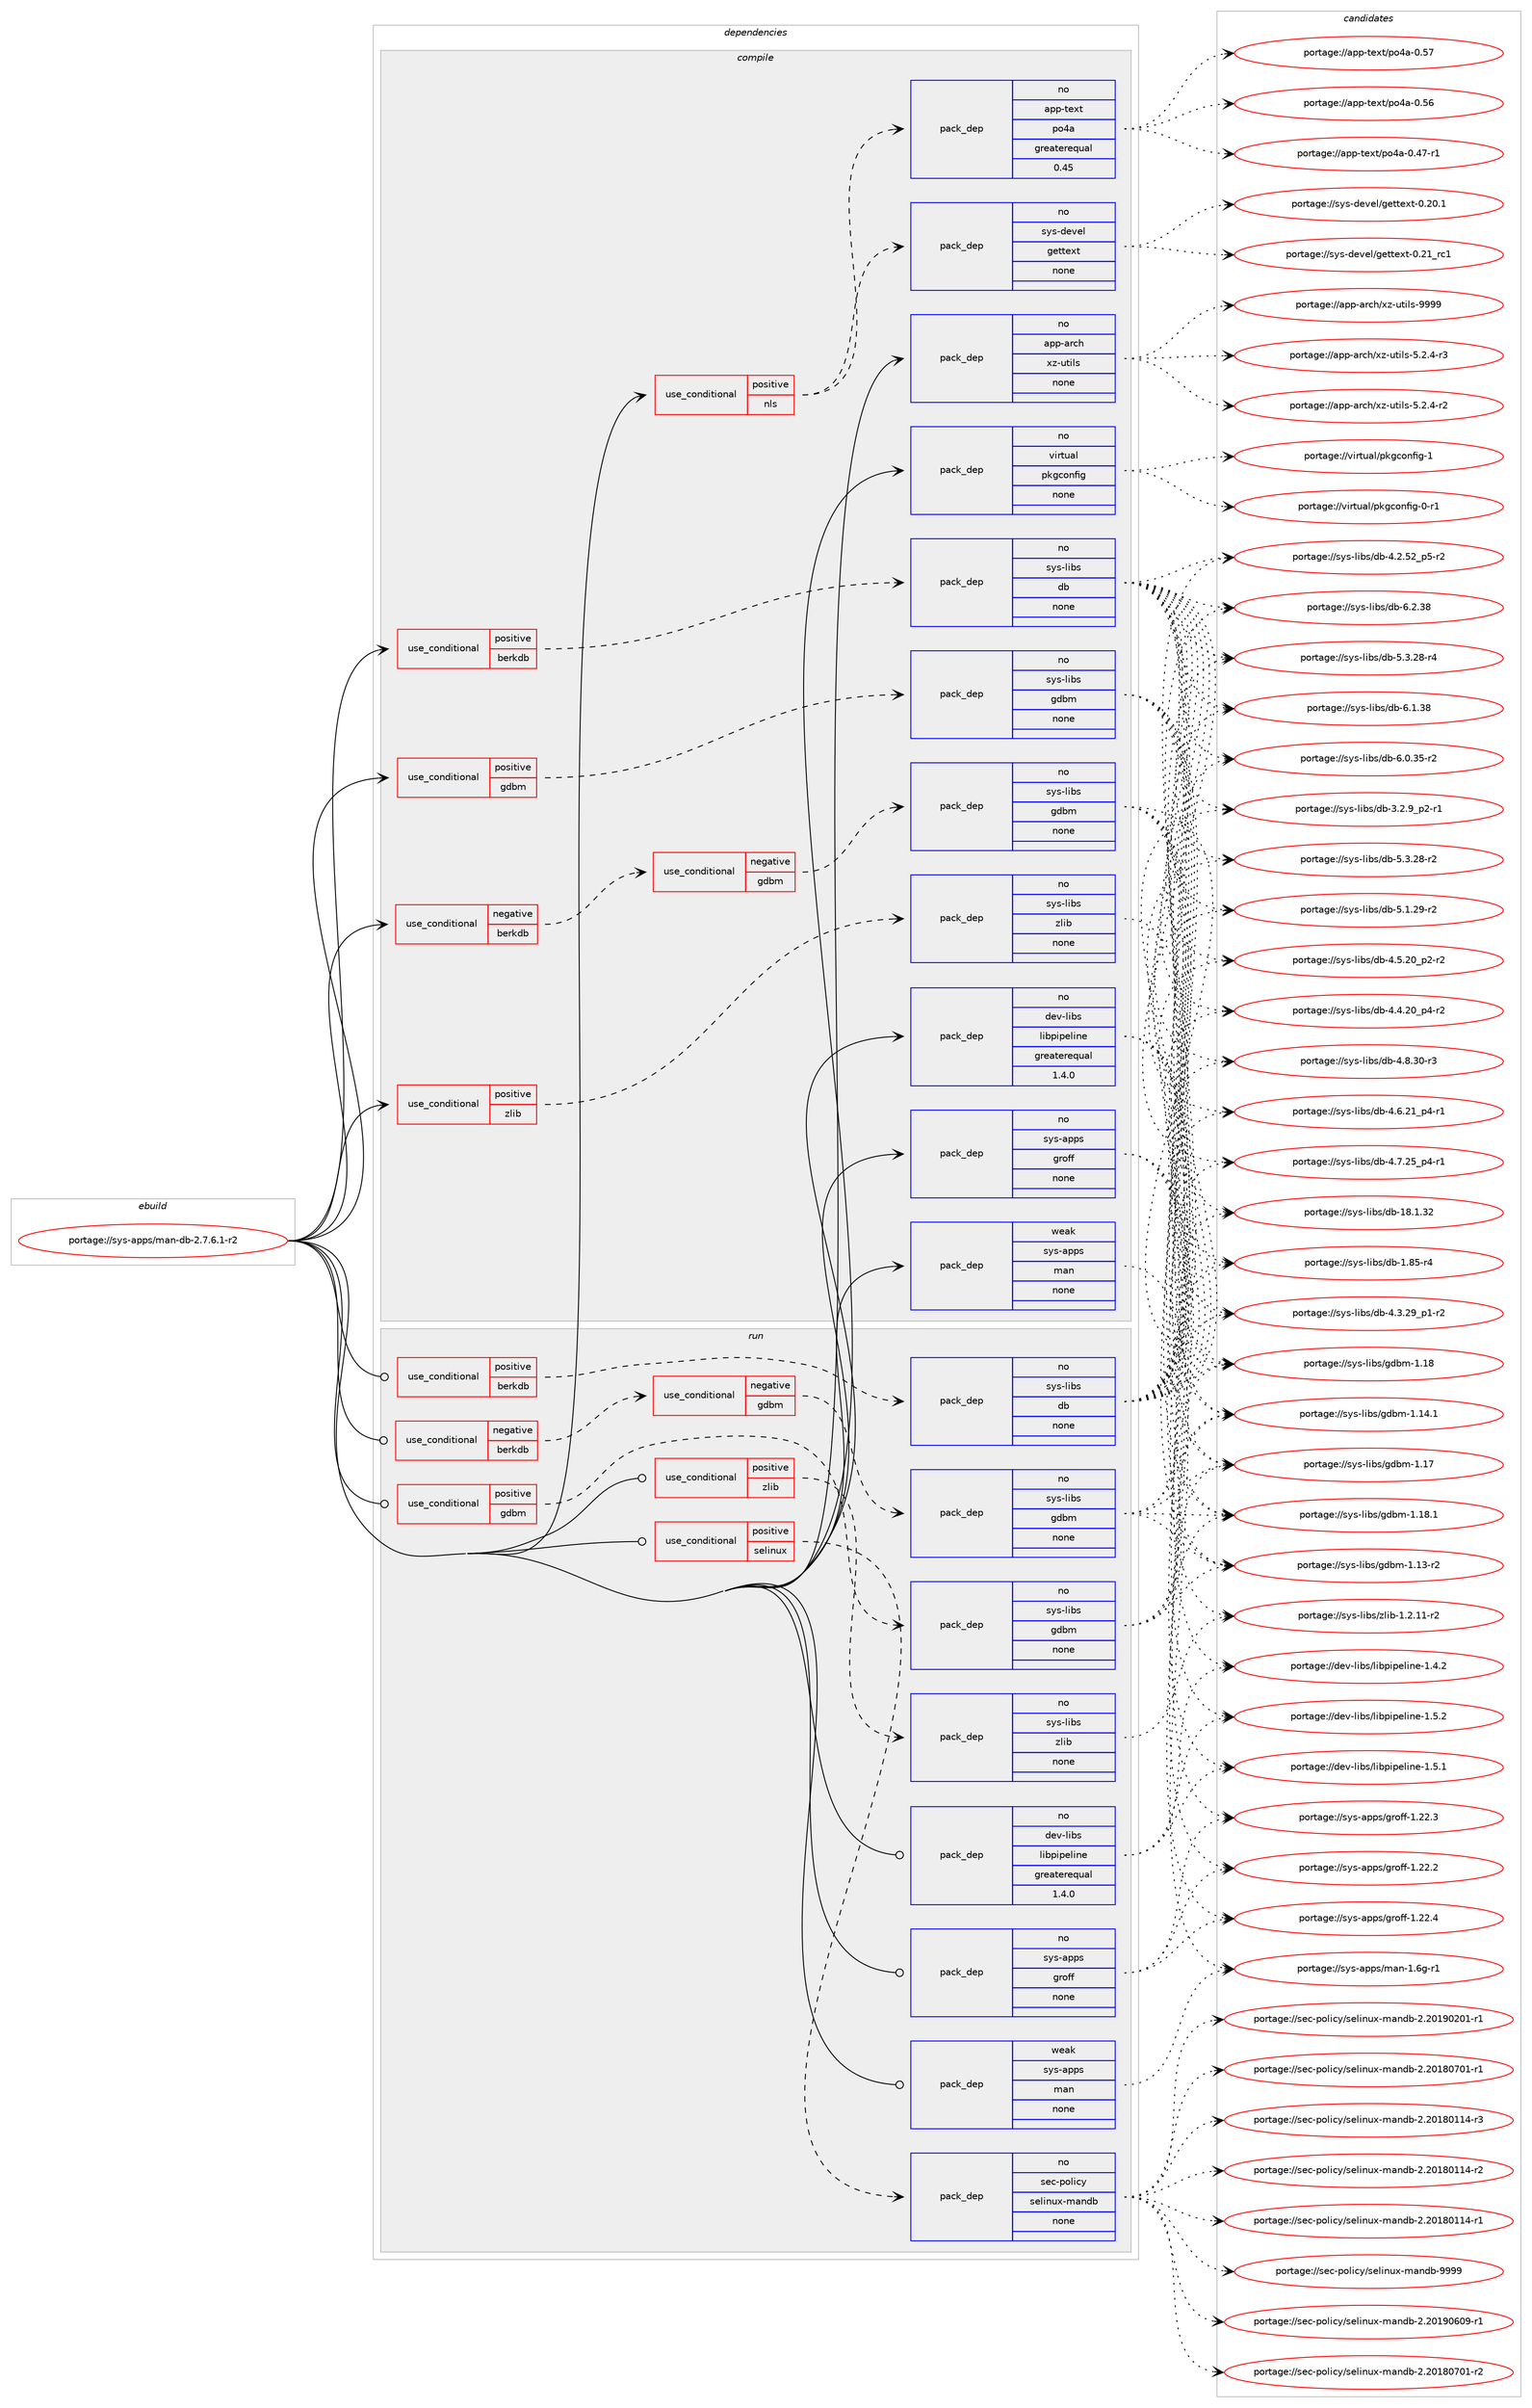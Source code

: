 digraph prolog {

# *************
# Graph options
# *************

newrank=true;
concentrate=true;
compound=true;
graph [rankdir=LR,fontname=Helvetica,fontsize=10,ranksep=1.5];#, ranksep=2.5, nodesep=0.2];
edge  [arrowhead=vee];
node  [fontname=Helvetica,fontsize=10];

# **********
# The ebuild
# **********

subgraph cluster_leftcol {
color=gray;
rank=same;
label=<<i>ebuild</i>>;
id [label="portage://sys-apps/man-db-2.7.6.1-r2", color=red, width=4, href="../sys-apps/man-db-2.7.6.1-r2.svg"];
}

# ****************
# The dependencies
# ****************

subgraph cluster_midcol {
color=gray;
label=<<i>dependencies</i>>;
subgraph cluster_compile {
fillcolor="#eeeeee";
style=filled;
label=<<i>compile</i>>;
subgraph cond13925 {
dependency64994 [label=<<TABLE BORDER="0" CELLBORDER="1" CELLSPACING="0" CELLPADDING="4"><TR><TD ROWSPAN="3" CELLPADDING="10">use_conditional</TD></TR><TR><TD>negative</TD></TR><TR><TD>berkdb</TD></TR></TABLE>>, shape=none, color=red];
subgraph cond13926 {
dependency64995 [label=<<TABLE BORDER="0" CELLBORDER="1" CELLSPACING="0" CELLPADDING="4"><TR><TD ROWSPAN="3" CELLPADDING="10">use_conditional</TD></TR><TR><TD>negative</TD></TR><TR><TD>gdbm</TD></TR></TABLE>>, shape=none, color=red];
subgraph pack49752 {
dependency64996 [label=<<TABLE BORDER="0" CELLBORDER="1" CELLSPACING="0" CELLPADDING="4" WIDTH="220"><TR><TD ROWSPAN="6" CELLPADDING="30">pack_dep</TD></TR><TR><TD WIDTH="110">no</TD></TR><TR><TD>sys-libs</TD></TR><TR><TD>gdbm</TD></TR><TR><TD>none</TD></TR><TR><TD></TD></TR></TABLE>>, shape=none, color=blue];
}
dependency64995:e -> dependency64996:w [weight=20,style="dashed",arrowhead="vee"];
}
dependency64994:e -> dependency64995:w [weight=20,style="dashed",arrowhead="vee"];
}
id:e -> dependency64994:w [weight=20,style="solid",arrowhead="vee"];
subgraph cond13927 {
dependency64997 [label=<<TABLE BORDER="0" CELLBORDER="1" CELLSPACING="0" CELLPADDING="4"><TR><TD ROWSPAN="3" CELLPADDING="10">use_conditional</TD></TR><TR><TD>positive</TD></TR><TR><TD>berkdb</TD></TR></TABLE>>, shape=none, color=red];
subgraph pack49753 {
dependency64998 [label=<<TABLE BORDER="0" CELLBORDER="1" CELLSPACING="0" CELLPADDING="4" WIDTH="220"><TR><TD ROWSPAN="6" CELLPADDING="30">pack_dep</TD></TR><TR><TD WIDTH="110">no</TD></TR><TR><TD>sys-libs</TD></TR><TR><TD>db</TD></TR><TR><TD>none</TD></TR><TR><TD></TD></TR></TABLE>>, shape=none, color=blue];
}
dependency64997:e -> dependency64998:w [weight=20,style="dashed",arrowhead="vee"];
}
id:e -> dependency64997:w [weight=20,style="solid",arrowhead="vee"];
subgraph cond13928 {
dependency64999 [label=<<TABLE BORDER="0" CELLBORDER="1" CELLSPACING="0" CELLPADDING="4"><TR><TD ROWSPAN="3" CELLPADDING="10">use_conditional</TD></TR><TR><TD>positive</TD></TR><TR><TD>gdbm</TD></TR></TABLE>>, shape=none, color=red];
subgraph pack49754 {
dependency65000 [label=<<TABLE BORDER="0" CELLBORDER="1" CELLSPACING="0" CELLPADDING="4" WIDTH="220"><TR><TD ROWSPAN="6" CELLPADDING="30">pack_dep</TD></TR><TR><TD WIDTH="110">no</TD></TR><TR><TD>sys-libs</TD></TR><TR><TD>gdbm</TD></TR><TR><TD>none</TD></TR><TR><TD></TD></TR></TABLE>>, shape=none, color=blue];
}
dependency64999:e -> dependency65000:w [weight=20,style="dashed",arrowhead="vee"];
}
id:e -> dependency64999:w [weight=20,style="solid",arrowhead="vee"];
subgraph cond13929 {
dependency65001 [label=<<TABLE BORDER="0" CELLBORDER="1" CELLSPACING="0" CELLPADDING="4"><TR><TD ROWSPAN="3" CELLPADDING="10">use_conditional</TD></TR><TR><TD>positive</TD></TR><TR><TD>nls</TD></TR></TABLE>>, shape=none, color=red];
subgraph pack49755 {
dependency65002 [label=<<TABLE BORDER="0" CELLBORDER="1" CELLSPACING="0" CELLPADDING="4" WIDTH="220"><TR><TD ROWSPAN="6" CELLPADDING="30">pack_dep</TD></TR><TR><TD WIDTH="110">no</TD></TR><TR><TD>app-text</TD></TR><TR><TD>po4a</TD></TR><TR><TD>greaterequal</TD></TR><TR><TD>0.45</TD></TR></TABLE>>, shape=none, color=blue];
}
dependency65001:e -> dependency65002:w [weight=20,style="dashed",arrowhead="vee"];
subgraph pack49756 {
dependency65003 [label=<<TABLE BORDER="0" CELLBORDER="1" CELLSPACING="0" CELLPADDING="4" WIDTH="220"><TR><TD ROWSPAN="6" CELLPADDING="30">pack_dep</TD></TR><TR><TD WIDTH="110">no</TD></TR><TR><TD>sys-devel</TD></TR><TR><TD>gettext</TD></TR><TR><TD>none</TD></TR><TR><TD></TD></TR></TABLE>>, shape=none, color=blue];
}
dependency65001:e -> dependency65003:w [weight=20,style="dashed",arrowhead="vee"];
}
id:e -> dependency65001:w [weight=20,style="solid",arrowhead="vee"];
subgraph cond13930 {
dependency65004 [label=<<TABLE BORDER="0" CELLBORDER="1" CELLSPACING="0" CELLPADDING="4"><TR><TD ROWSPAN="3" CELLPADDING="10">use_conditional</TD></TR><TR><TD>positive</TD></TR><TR><TD>zlib</TD></TR></TABLE>>, shape=none, color=red];
subgraph pack49757 {
dependency65005 [label=<<TABLE BORDER="0" CELLBORDER="1" CELLSPACING="0" CELLPADDING="4" WIDTH="220"><TR><TD ROWSPAN="6" CELLPADDING="30">pack_dep</TD></TR><TR><TD WIDTH="110">no</TD></TR><TR><TD>sys-libs</TD></TR><TR><TD>zlib</TD></TR><TR><TD>none</TD></TR><TR><TD></TD></TR></TABLE>>, shape=none, color=blue];
}
dependency65004:e -> dependency65005:w [weight=20,style="dashed",arrowhead="vee"];
}
id:e -> dependency65004:w [weight=20,style="solid",arrowhead="vee"];
subgraph pack49758 {
dependency65006 [label=<<TABLE BORDER="0" CELLBORDER="1" CELLSPACING="0" CELLPADDING="4" WIDTH="220"><TR><TD ROWSPAN="6" CELLPADDING="30">pack_dep</TD></TR><TR><TD WIDTH="110">no</TD></TR><TR><TD>app-arch</TD></TR><TR><TD>xz-utils</TD></TR><TR><TD>none</TD></TR><TR><TD></TD></TR></TABLE>>, shape=none, color=blue];
}
id:e -> dependency65006:w [weight=20,style="solid",arrowhead="vee"];
subgraph pack49759 {
dependency65007 [label=<<TABLE BORDER="0" CELLBORDER="1" CELLSPACING="0" CELLPADDING="4" WIDTH="220"><TR><TD ROWSPAN="6" CELLPADDING="30">pack_dep</TD></TR><TR><TD WIDTH="110">no</TD></TR><TR><TD>dev-libs</TD></TR><TR><TD>libpipeline</TD></TR><TR><TD>greaterequal</TD></TR><TR><TD>1.4.0</TD></TR></TABLE>>, shape=none, color=blue];
}
id:e -> dependency65007:w [weight=20,style="solid",arrowhead="vee"];
subgraph pack49760 {
dependency65008 [label=<<TABLE BORDER="0" CELLBORDER="1" CELLSPACING="0" CELLPADDING="4" WIDTH="220"><TR><TD ROWSPAN="6" CELLPADDING="30">pack_dep</TD></TR><TR><TD WIDTH="110">no</TD></TR><TR><TD>sys-apps</TD></TR><TR><TD>groff</TD></TR><TR><TD>none</TD></TR><TR><TD></TD></TR></TABLE>>, shape=none, color=blue];
}
id:e -> dependency65008:w [weight=20,style="solid",arrowhead="vee"];
subgraph pack49761 {
dependency65009 [label=<<TABLE BORDER="0" CELLBORDER="1" CELLSPACING="0" CELLPADDING="4" WIDTH="220"><TR><TD ROWSPAN="6" CELLPADDING="30">pack_dep</TD></TR><TR><TD WIDTH="110">no</TD></TR><TR><TD>virtual</TD></TR><TR><TD>pkgconfig</TD></TR><TR><TD>none</TD></TR><TR><TD></TD></TR></TABLE>>, shape=none, color=blue];
}
id:e -> dependency65009:w [weight=20,style="solid",arrowhead="vee"];
subgraph pack49762 {
dependency65010 [label=<<TABLE BORDER="0" CELLBORDER="1" CELLSPACING="0" CELLPADDING="4" WIDTH="220"><TR><TD ROWSPAN="6" CELLPADDING="30">pack_dep</TD></TR><TR><TD WIDTH="110">weak</TD></TR><TR><TD>sys-apps</TD></TR><TR><TD>man</TD></TR><TR><TD>none</TD></TR><TR><TD></TD></TR></TABLE>>, shape=none, color=blue];
}
id:e -> dependency65010:w [weight=20,style="solid",arrowhead="vee"];
}
subgraph cluster_compileandrun {
fillcolor="#eeeeee";
style=filled;
label=<<i>compile and run</i>>;
}
subgraph cluster_run {
fillcolor="#eeeeee";
style=filled;
label=<<i>run</i>>;
subgraph cond13931 {
dependency65011 [label=<<TABLE BORDER="0" CELLBORDER="1" CELLSPACING="0" CELLPADDING="4"><TR><TD ROWSPAN="3" CELLPADDING="10">use_conditional</TD></TR><TR><TD>negative</TD></TR><TR><TD>berkdb</TD></TR></TABLE>>, shape=none, color=red];
subgraph cond13932 {
dependency65012 [label=<<TABLE BORDER="0" CELLBORDER="1" CELLSPACING="0" CELLPADDING="4"><TR><TD ROWSPAN="3" CELLPADDING="10">use_conditional</TD></TR><TR><TD>negative</TD></TR><TR><TD>gdbm</TD></TR></TABLE>>, shape=none, color=red];
subgraph pack49763 {
dependency65013 [label=<<TABLE BORDER="0" CELLBORDER="1" CELLSPACING="0" CELLPADDING="4" WIDTH="220"><TR><TD ROWSPAN="6" CELLPADDING="30">pack_dep</TD></TR><TR><TD WIDTH="110">no</TD></TR><TR><TD>sys-libs</TD></TR><TR><TD>gdbm</TD></TR><TR><TD>none</TD></TR><TR><TD></TD></TR></TABLE>>, shape=none, color=blue];
}
dependency65012:e -> dependency65013:w [weight=20,style="dashed",arrowhead="vee"];
}
dependency65011:e -> dependency65012:w [weight=20,style="dashed",arrowhead="vee"];
}
id:e -> dependency65011:w [weight=20,style="solid",arrowhead="odot"];
subgraph cond13933 {
dependency65014 [label=<<TABLE BORDER="0" CELLBORDER="1" CELLSPACING="0" CELLPADDING="4"><TR><TD ROWSPAN="3" CELLPADDING="10">use_conditional</TD></TR><TR><TD>positive</TD></TR><TR><TD>berkdb</TD></TR></TABLE>>, shape=none, color=red];
subgraph pack49764 {
dependency65015 [label=<<TABLE BORDER="0" CELLBORDER="1" CELLSPACING="0" CELLPADDING="4" WIDTH="220"><TR><TD ROWSPAN="6" CELLPADDING="30">pack_dep</TD></TR><TR><TD WIDTH="110">no</TD></TR><TR><TD>sys-libs</TD></TR><TR><TD>db</TD></TR><TR><TD>none</TD></TR><TR><TD></TD></TR></TABLE>>, shape=none, color=blue];
}
dependency65014:e -> dependency65015:w [weight=20,style="dashed",arrowhead="vee"];
}
id:e -> dependency65014:w [weight=20,style="solid",arrowhead="odot"];
subgraph cond13934 {
dependency65016 [label=<<TABLE BORDER="0" CELLBORDER="1" CELLSPACING="0" CELLPADDING="4"><TR><TD ROWSPAN="3" CELLPADDING="10">use_conditional</TD></TR><TR><TD>positive</TD></TR><TR><TD>gdbm</TD></TR></TABLE>>, shape=none, color=red];
subgraph pack49765 {
dependency65017 [label=<<TABLE BORDER="0" CELLBORDER="1" CELLSPACING="0" CELLPADDING="4" WIDTH="220"><TR><TD ROWSPAN="6" CELLPADDING="30">pack_dep</TD></TR><TR><TD WIDTH="110">no</TD></TR><TR><TD>sys-libs</TD></TR><TR><TD>gdbm</TD></TR><TR><TD>none</TD></TR><TR><TD></TD></TR></TABLE>>, shape=none, color=blue];
}
dependency65016:e -> dependency65017:w [weight=20,style="dashed",arrowhead="vee"];
}
id:e -> dependency65016:w [weight=20,style="solid",arrowhead="odot"];
subgraph cond13935 {
dependency65018 [label=<<TABLE BORDER="0" CELLBORDER="1" CELLSPACING="0" CELLPADDING="4"><TR><TD ROWSPAN="3" CELLPADDING="10">use_conditional</TD></TR><TR><TD>positive</TD></TR><TR><TD>selinux</TD></TR></TABLE>>, shape=none, color=red];
subgraph pack49766 {
dependency65019 [label=<<TABLE BORDER="0" CELLBORDER="1" CELLSPACING="0" CELLPADDING="4" WIDTH="220"><TR><TD ROWSPAN="6" CELLPADDING="30">pack_dep</TD></TR><TR><TD WIDTH="110">no</TD></TR><TR><TD>sec-policy</TD></TR><TR><TD>selinux-mandb</TD></TR><TR><TD>none</TD></TR><TR><TD></TD></TR></TABLE>>, shape=none, color=blue];
}
dependency65018:e -> dependency65019:w [weight=20,style="dashed",arrowhead="vee"];
}
id:e -> dependency65018:w [weight=20,style="solid",arrowhead="odot"];
subgraph cond13936 {
dependency65020 [label=<<TABLE BORDER="0" CELLBORDER="1" CELLSPACING="0" CELLPADDING="4"><TR><TD ROWSPAN="3" CELLPADDING="10">use_conditional</TD></TR><TR><TD>positive</TD></TR><TR><TD>zlib</TD></TR></TABLE>>, shape=none, color=red];
subgraph pack49767 {
dependency65021 [label=<<TABLE BORDER="0" CELLBORDER="1" CELLSPACING="0" CELLPADDING="4" WIDTH="220"><TR><TD ROWSPAN="6" CELLPADDING="30">pack_dep</TD></TR><TR><TD WIDTH="110">no</TD></TR><TR><TD>sys-libs</TD></TR><TR><TD>zlib</TD></TR><TR><TD>none</TD></TR><TR><TD></TD></TR></TABLE>>, shape=none, color=blue];
}
dependency65020:e -> dependency65021:w [weight=20,style="dashed",arrowhead="vee"];
}
id:e -> dependency65020:w [weight=20,style="solid",arrowhead="odot"];
subgraph pack49768 {
dependency65022 [label=<<TABLE BORDER="0" CELLBORDER="1" CELLSPACING="0" CELLPADDING="4" WIDTH="220"><TR><TD ROWSPAN="6" CELLPADDING="30">pack_dep</TD></TR><TR><TD WIDTH="110">no</TD></TR><TR><TD>dev-libs</TD></TR><TR><TD>libpipeline</TD></TR><TR><TD>greaterequal</TD></TR><TR><TD>1.4.0</TD></TR></TABLE>>, shape=none, color=blue];
}
id:e -> dependency65022:w [weight=20,style="solid",arrowhead="odot"];
subgraph pack49769 {
dependency65023 [label=<<TABLE BORDER="0" CELLBORDER="1" CELLSPACING="0" CELLPADDING="4" WIDTH="220"><TR><TD ROWSPAN="6" CELLPADDING="30">pack_dep</TD></TR><TR><TD WIDTH="110">no</TD></TR><TR><TD>sys-apps</TD></TR><TR><TD>groff</TD></TR><TR><TD>none</TD></TR><TR><TD></TD></TR></TABLE>>, shape=none, color=blue];
}
id:e -> dependency65023:w [weight=20,style="solid",arrowhead="odot"];
subgraph pack49770 {
dependency65024 [label=<<TABLE BORDER="0" CELLBORDER="1" CELLSPACING="0" CELLPADDING="4" WIDTH="220"><TR><TD ROWSPAN="6" CELLPADDING="30">pack_dep</TD></TR><TR><TD WIDTH="110">weak</TD></TR><TR><TD>sys-apps</TD></TR><TR><TD>man</TD></TR><TR><TD>none</TD></TR><TR><TD></TD></TR></TABLE>>, shape=none, color=blue];
}
id:e -> dependency65024:w [weight=20,style="solid",arrowhead="odot"];
}
}

# **************
# The candidates
# **************

subgraph cluster_choices {
rank=same;
color=gray;
label=<<i>candidates</i>>;

subgraph choice49752 {
color=black;
nodesep=1;
choice1151211154510810598115471031009810945494649564649 [label="portage://sys-libs/gdbm-1.18.1", color=red, width=4,href="../sys-libs/gdbm-1.18.1.svg"];
choice115121115451081059811547103100981094549464956 [label="portage://sys-libs/gdbm-1.18", color=red, width=4,href="../sys-libs/gdbm-1.18.svg"];
choice115121115451081059811547103100981094549464955 [label="portage://sys-libs/gdbm-1.17", color=red, width=4,href="../sys-libs/gdbm-1.17.svg"];
choice1151211154510810598115471031009810945494649524649 [label="portage://sys-libs/gdbm-1.14.1", color=red, width=4,href="../sys-libs/gdbm-1.14.1.svg"];
choice1151211154510810598115471031009810945494649514511450 [label="portage://sys-libs/gdbm-1.13-r2", color=red, width=4,href="../sys-libs/gdbm-1.13-r2.svg"];
dependency64996:e -> choice1151211154510810598115471031009810945494649564649:w [style=dotted,weight="100"];
dependency64996:e -> choice115121115451081059811547103100981094549464956:w [style=dotted,weight="100"];
dependency64996:e -> choice115121115451081059811547103100981094549464955:w [style=dotted,weight="100"];
dependency64996:e -> choice1151211154510810598115471031009810945494649524649:w [style=dotted,weight="100"];
dependency64996:e -> choice1151211154510810598115471031009810945494649514511450:w [style=dotted,weight="100"];
}
subgraph choice49753 {
color=black;
nodesep=1;
choice1151211154510810598115471009845544650465156 [label="portage://sys-libs/db-6.2.38", color=red, width=4,href="../sys-libs/db-6.2.38.svg"];
choice1151211154510810598115471009845544649465156 [label="portage://sys-libs/db-6.1.38", color=red, width=4,href="../sys-libs/db-6.1.38.svg"];
choice11512111545108105981154710098455446484651534511450 [label="portage://sys-libs/db-6.0.35-r2", color=red, width=4,href="../sys-libs/db-6.0.35-r2.svg"];
choice11512111545108105981154710098455346514650564511452 [label="portage://sys-libs/db-5.3.28-r4", color=red, width=4,href="../sys-libs/db-5.3.28-r4.svg"];
choice11512111545108105981154710098455346514650564511450 [label="portage://sys-libs/db-5.3.28-r2", color=red, width=4,href="../sys-libs/db-5.3.28-r2.svg"];
choice11512111545108105981154710098455346494650574511450 [label="portage://sys-libs/db-5.1.29-r2", color=red, width=4,href="../sys-libs/db-5.1.29-r2.svg"];
choice11512111545108105981154710098455246564651484511451 [label="portage://sys-libs/db-4.8.30-r3", color=red, width=4,href="../sys-libs/db-4.8.30-r3.svg"];
choice115121115451081059811547100984552465546505395112524511449 [label="portage://sys-libs/db-4.7.25_p4-r1", color=red, width=4,href="../sys-libs/db-4.7.25_p4-r1.svg"];
choice115121115451081059811547100984552465446504995112524511449 [label="portage://sys-libs/db-4.6.21_p4-r1", color=red, width=4,href="../sys-libs/db-4.6.21_p4-r1.svg"];
choice115121115451081059811547100984552465346504895112504511450 [label="portage://sys-libs/db-4.5.20_p2-r2", color=red, width=4,href="../sys-libs/db-4.5.20_p2-r2.svg"];
choice115121115451081059811547100984552465246504895112524511450 [label="portage://sys-libs/db-4.4.20_p4-r2", color=red, width=4,href="../sys-libs/db-4.4.20_p4-r2.svg"];
choice115121115451081059811547100984552465146505795112494511450 [label="portage://sys-libs/db-4.3.29_p1-r2", color=red, width=4,href="../sys-libs/db-4.3.29_p1-r2.svg"];
choice115121115451081059811547100984552465046535095112534511450 [label="portage://sys-libs/db-4.2.52_p5-r2", color=red, width=4,href="../sys-libs/db-4.2.52_p5-r2.svg"];
choice1151211154510810598115471009845514650465795112504511449 [label="portage://sys-libs/db-3.2.9_p2-r1", color=red, width=4,href="../sys-libs/db-3.2.9_p2-r1.svg"];
choice115121115451081059811547100984549564649465150 [label="portage://sys-libs/db-18.1.32", color=red, width=4,href="../sys-libs/db-18.1.32.svg"];
choice1151211154510810598115471009845494656534511452 [label="portage://sys-libs/db-1.85-r4", color=red, width=4,href="../sys-libs/db-1.85-r4.svg"];
dependency64998:e -> choice1151211154510810598115471009845544650465156:w [style=dotted,weight="100"];
dependency64998:e -> choice1151211154510810598115471009845544649465156:w [style=dotted,weight="100"];
dependency64998:e -> choice11512111545108105981154710098455446484651534511450:w [style=dotted,weight="100"];
dependency64998:e -> choice11512111545108105981154710098455346514650564511452:w [style=dotted,weight="100"];
dependency64998:e -> choice11512111545108105981154710098455346514650564511450:w [style=dotted,weight="100"];
dependency64998:e -> choice11512111545108105981154710098455346494650574511450:w [style=dotted,weight="100"];
dependency64998:e -> choice11512111545108105981154710098455246564651484511451:w [style=dotted,weight="100"];
dependency64998:e -> choice115121115451081059811547100984552465546505395112524511449:w [style=dotted,weight="100"];
dependency64998:e -> choice115121115451081059811547100984552465446504995112524511449:w [style=dotted,weight="100"];
dependency64998:e -> choice115121115451081059811547100984552465346504895112504511450:w [style=dotted,weight="100"];
dependency64998:e -> choice115121115451081059811547100984552465246504895112524511450:w [style=dotted,weight="100"];
dependency64998:e -> choice115121115451081059811547100984552465146505795112494511450:w [style=dotted,weight="100"];
dependency64998:e -> choice115121115451081059811547100984552465046535095112534511450:w [style=dotted,weight="100"];
dependency64998:e -> choice1151211154510810598115471009845514650465795112504511449:w [style=dotted,weight="100"];
dependency64998:e -> choice115121115451081059811547100984549564649465150:w [style=dotted,weight="100"];
dependency64998:e -> choice1151211154510810598115471009845494656534511452:w [style=dotted,weight="100"];
}
subgraph choice49754 {
color=black;
nodesep=1;
choice1151211154510810598115471031009810945494649564649 [label="portage://sys-libs/gdbm-1.18.1", color=red, width=4,href="../sys-libs/gdbm-1.18.1.svg"];
choice115121115451081059811547103100981094549464956 [label="portage://sys-libs/gdbm-1.18", color=red, width=4,href="../sys-libs/gdbm-1.18.svg"];
choice115121115451081059811547103100981094549464955 [label="portage://sys-libs/gdbm-1.17", color=red, width=4,href="../sys-libs/gdbm-1.17.svg"];
choice1151211154510810598115471031009810945494649524649 [label="portage://sys-libs/gdbm-1.14.1", color=red, width=4,href="../sys-libs/gdbm-1.14.1.svg"];
choice1151211154510810598115471031009810945494649514511450 [label="portage://sys-libs/gdbm-1.13-r2", color=red, width=4,href="../sys-libs/gdbm-1.13-r2.svg"];
dependency65000:e -> choice1151211154510810598115471031009810945494649564649:w [style=dotted,weight="100"];
dependency65000:e -> choice115121115451081059811547103100981094549464956:w [style=dotted,weight="100"];
dependency65000:e -> choice115121115451081059811547103100981094549464955:w [style=dotted,weight="100"];
dependency65000:e -> choice1151211154510810598115471031009810945494649524649:w [style=dotted,weight="100"];
dependency65000:e -> choice1151211154510810598115471031009810945494649514511450:w [style=dotted,weight="100"];
}
subgraph choice49755 {
color=black;
nodesep=1;
choice97112112451161011201164711211152974548465355 [label="portage://app-text/po4a-0.57", color=red, width=4,href="../app-text/po4a-0.57.svg"];
choice97112112451161011201164711211152974548465354 [label="portage://app-text/po4a-0.56", color=red, width=4,href="../app-text/po4a-0.56.svg"];
choice971121124511610112011647112111529745484652554511449 [label="portage://app-text/po4a-0.47-r1", color=red, width=4,href="../app-text/po4a-0.47-r1.svg"];
dependency65002:e -> choice97112112451161011201164711211152974548465355:w [style=dotted,weight="100"];
dependency65002:e -> choice97112112451161011201164711211152974548465354:w [style=dotted,weight="100"];
dependency65002:e -> choice971121124511610112011647112111529745484652554511449:w [style=dotted,weight="100"];
}
subgraph choice49756 {
color=black;
nodesep=1;
choice11512111545100101118101108471031011161161011201164548465049951149949 [label="portage://sys-devel/gettext-0.21_rc1", color=red, width=4,href="../sys-devel/gettext-0.21_rc1.svg"];
choice115121115451001011181011084710310111611610112011645484650484649 [label="portage://sys-devel/gettext-0.20.1", color=red, width=4,href="../sys-devel/gettext-0.20.1.svg"];
dependency65003:e -> choice11512111545100101118101108471031011161161011201164548465049951149949:w [style=dotted,weight="100"];
dependency65003:e -> choice115121115451001011181011084710310111611610112011645484650484649:w [style=dotted,weight="100"];
}
subgraph choice49757 {
color=black;
nodesep=1;
choice11512111545108105981154712210810598454946504649494511450 [label="portage://sys-libs/zlib-1.2.11-r2", color=red, width=4,href="../sys-libs/zlib-1.2.11-r2.svg"];
dependency65005:e -> choice11512111545108105981154712210810598454946504649494511450:w [style=dotted,weight="100"];
}
subgraph choice49758 {
color=black;
nodesep=1;
choice9711211245971149910447120122451171161051081154557575757 [label="portage://app-arch/xz-utils-9999", color=red, width=4,href="../app-arch/xz-utils-9999.svg"];
choice9711211245971149910447120122451171161051081154553465046524511451 [label="portage://app-arch/xz-utils-5.2.4-r3", color=red, width=4,href="../app-arch/xz-utils-5.2.4-r3.svg"];
choice9711211245971149910447120122451171161051081154553465046524511450 [label="portage://app-arch/xz-utils-5.2.4-r2", color=red, width=4,href="../app-arch/xz-utils-5.2.4-r2.svg"];
dependency65006:e -> choice9711211245971149910447120122451171161051081154557575757:w [style=dotted,weight="100"];
dependency65006:e -> choice9711211245971149910447120122451171161051081154553465046524511451:w [style=dotted,weight="100"];
dependency65006:e -> choice9711211245971149910447120122451171161051081154553465046524511450:w [style=dotted,weight="100"];
}
subgraph choice49759 {
color=black;
nodesep=1;
choice10010111845108105981154710810598112105112101108105110101454946534650 [label="portage://dev-libs/libpipeline-1.5.2", color=red, width=4,href="../dev-libs/libpipeline-1.5.2.svg"];
choice10010111845108105981154710810598112105112101108105110101454946534649 [label="portage://dev-libs/libpipeline-1.5.1", color=red, width=4,href="../dev-libs/libpipeline-1.5.1.svg"];
choice10010111845108105981154710810598112105112101108105110101454946524650 [label="portage://dev-libs/libpipeline-1.4.2", color=red, width=4,href="../dev-libs/libpipeline-1.4.2.svg"];
dependency65007:e -> choice10010111845108105981154710810598112105112101108105110101454946534650:w [style=dotted,weight="100"];
dependency65007:e -> choice10010111845108105981154710810598112105112101108105110101454946534649:w [style=dotted,weight="100"];
dependency65007:e -> choice10010111845108105981154710810598112105112101108105110101454946524650:w [style=dotted,weight="100"];
}
subgraph choice49760 {
color=black;
nodesep=1;
choice11512111545971121121154710311411110210245494650504652 [label="portage://sys-apps/groff-1.22.4", color=red, width=4,href="../sys-apps/groff-1.22.4.svg"];
choice11512111545971121121154710311411110210245494650504651 [label="portage://sys-apps/groff-1.22.3", color=red, width=4,href="../sys-apps/groff-1.22.3.svg"];
choice11512111545971121121154710311411110210245494650504650 [label="portage://sys-apps/groff-1.22.2", color=red, width=4,href="../sys-apps/groff-1.22.2.svg"];
dependency65008:e -> choice11512111545971121121154710311411110210245494650504652:w [style=dotted,weight="100"];
dependency65008:e -> choice11512111545971121121154710311411110210245494650504651:w [style=dotted,weight="100"];
dependency65008:e -> choice11512111545971121121154710311411110210245494650504650:w [style=dotted,weight="100"];
}
subgraph choice49761 {
color=black;
nodesep=1;
choice1181051141161179710847112107103991111101021051034549 [label="portage://virtual/pkgconfig-1", color=red, width=4,href="../virtual/pkgconfig-1.svg"];
choice11810511411611797108471121071039911111010210510345484511449 [label="portage://virtual/pkgconfig-0-r1", color=red, width=4,href="../virtual/pkgconfig-0-r1.svg"];
dependency65009:e -> choice1181051141161179710847112107103991111101021051034549:w [style=dotted,weight="100"];
dependency65009:e -> choice11810511411611797108471121071039911111010210510345484511449:w [style=dotted,weight="100"];
}
subgraph choice49762 {
color=black;
nodesep=1;
choice11512111545971121121154710997110454946541034511449 [label="portage://sys-apps/man-1.6g-r1", color=red, width=4,href="../sys-apps/man-1.6g-r1.svg"];
dependency65010:e -> choice11512111545971121121154710997110454946541034511449:w [style=dotted,weight="100"];
}
subgraph choice49763 {
color=black;
nodesep=1;
choice1151211154510810598115471031009810945494649564649 [label="portage://sys-libs/gdbm-1.18.1", color=red, width=4,href="../sys-libs/gdbm-1.18.1.svg"];
choice115121115451081059811547103100981094549464956 [label="portage://sys-libs/gdbm-1.18", color=red, width=4,href="../sys-libs/gdbm-1.18.svg"];
choice115121115451081059811547103100981094549464955 [label="portage://sys-libs/gdbm-1.17", color=red, width=4,href="../sys-libs/gdbm-1.17.svg"];
choice1151211154510810598115471031009810945494649524649 [label="portage://sys-libs/gdbm-1.14.1", color=red, width=4,href="../sys-libs/gdbm-1.14.1.svg"];
choice1151211154510810598115471031009810945494649514511450 [label="portage://sys-libs/gdbm-1.13-r2", color=red, width=4,href="../sys-libs/gdbm-1.13-r2.svg"];
dependency65013:e -> choice1151211154510810598115471031009810945494649564649:w [style=dotted,weight="100"];
dependency65013:e -> choice115121115451081059811547103100981094549464956:w [style=dotted,weight="100"];
dependency65013:e -> choice115121115451081059811547103100981094549464955:w [style=dotted,weight="100"];
dependency65013:e -> choice1151211154510810598115471031009810945494649524649:w [style=dotted,weight="100"];
dependency65013:e -> choice1151211154510810598115471031009810945494649514511450:w [style=dotted,weight="100"];
}
subgraph choice49764 {
color=black;
nodesep=1;
choice1151211154510810598115471009845544650465156 [label="portage://sys-libs/db-6.2.38", color=red, width=4,href="../sys-libs/db-6.2.38.svg"];
choice1151211154510810598115471009845544649465156 [label="portage://sys-libs/db-6.1.38", color=red, width=4,href="../sys-libs/db-6.1.38.svg"];
choice11512111545108105981154710098455446484651534511450 [label="portage://sys-libs/db-6.0.35-r2", color=red, width=4,href="../sys-libs/db-6.0.35-r2.svg"];
choice11512111545108105981154710098455346514650564511452 [label="portage://sys-libs/db-5.3.28-r4", color=red, width=4,href="../sys-libs/db-5.3.28-r4.svg"];
choice11512111545108105981154710098455346514650564511450 [label="portage://sys-libs/db-5.3.28-r2", color=red, width=4,href="../sys-libs/db-5.3.28-r2.svg"];
choice11512111545108105981154710098455346494650574511450 [label="portage://sys-libs/db-5.1.29-r2", color=red, width=4,href="../sys-libs/db-5.1.29-r2.svg"];
choice11512111545108105981154710098455246564651484511451 [label="portage://sys-libs/db-4.8.30-r3", color=red, width=4,href="../sys-libs/db-4.8.30-r3.svg"];
choice115121115451081059811547100984552465546505395112524511449 [label="portage://sys-libs/db-4.7.25_p4-r1", color=red, width=4,href="../sys-libs/db-4.7.25_p4-r1.svg"];
choice115121115451081059811547100984552465446504995112524511449 [label="portage://sys-libs/db-4.6.21_p4-r1", color=red, width=4,href="../sys-libs/db-4.6.21_p4-r1.svg"];
choice115121115451081059811547100984552465346504895112504511450 [label="portage://sys-libs/db-4.5.20_p2-r2", color=red, width=4,href="../sys-libs/db-4.5.20_p2-r2.svg"];
choice115121115451081059811547100984552465246504895112524511450 [label="portage://sys-libs/db-4.4.20_p4-r2", color=red, width=4,href="../sys-libs/db-4.4.20_p4-r2.svg"];
choice115121115451081059811547100984552465146505795112494511450 [label="portage://sys-libs/db-4.3.29_p1-r2", color=red, width=4,href="../sys-libs/db-4.3.29_p1-r2.svg"];
choice115121115451081059811547100984552465046535095112534511450 [label="portage://sys-libs/db-4.2.52_p5-r2", color=red, width=4,href="../sys-libs/db-4.2.52_p5-r2.svg"];
choice1151211154510810598115471009845514650465795112504511449 [label="portage://sys-libs/db-3.2.9_p2-r1", color=red, width=4,href="../sys-libs/db-3.2.9_p2-r1.svg"];
choice115121115451081059811547100984549564649465150 [label="portage://sys-libs/db-18.1.32", color=red, width=4,href="../sys-libs/db-18.1.32.svg"];
choice1151211154510810598115471009845494656534511452 [label="portage://sys-libs/db-1.85-r4", color=red, width=4,href="../sys-libs/db-1.85-r4.svg"];
dependency65015:e -> choice1151211154510810598115471009845544650465156:w [style=dotted,weight="100"];
dependency65015:e -> choice1151211154510810598115471009845544649465156:w [style=dotted,weight="100"];
dependency65015:e -> choice11512111545108105981154710098455446484651534511450:w [style=dotted,weight="100"];
dependency65015:e -> choice11512111545108105981154710098455346514650564511452:w [style=dotted,weight="100"];
dependency65015:e -> choice11512111545108105981154710098455346514650564511450:w [style=dotted,weight="100"];
dependency65015:e -> choice11512111545108105981154710098455346494650574511450:w [style=dotted,weight="100"];
dependency65015:e -> choice11512111545108105981154710098455246564651484511451:w [style=dotted,weight="100"];
dependency65015:e -> choice115121115451081059811547100984552465546505395112524511449:w [style=dotted,weight="100"];
dependency65015:e -> choice115121115451081059811547100984552465446504995112524511449:w [style=dotted,weight="100"];
dependency65015:e -> choice115121115451081059811547100984552465346504895112504511450:w [style=dotted,weight="100"];
dependency65015:e -> choice115121115451081059811547100984552465246504895112524511450:w [style=dotted,weight="100"];
dependency65015:e -> choice115121115451081059811547100984552465146505795112494511450:w [style=dotted,weight="100"];
dependency65015:e -> choice115121115451081059811547100984552465046535095112534511450:w [style=dotted,weight="100"];
dependency65015:e -> choice1151211154510810598115471009845514650465795112504511449:w [style=dotted,weight="100"];
dependency65015:e -> choice115121115451081059811547100984549564649465150:w [style=dotted,weight="100"];
dependency65015:e -> choice1151211154510810598115471009845494656534511452:w [style=dotted,weight="100"];
}
subgraph choice49765 {
color=black;
nodesep=1;
choice1151211154510810598115471031009810945494649564649 [label="portage://sys-libs/gdbm-1.18.1", color=red, width=4,href="../sys-libs/gdbm-1.18.1.svg"];
choice115121115451081059811547103100981094549464956 [label="portage://sys-libs/gdbm-1.18", color=red, width=4,href="../sys-libs/gdbm-1.18.svg"];
choice115121115451081059811547103100981094549464955 [label="portage://sys-libs/gdbm-1.17", color=red, width=4,href="../sys-libs/gdbm-1.17.svg"];
choice1151211154510810598115471031009810945494649524649 [label="portage://sys-libs/gdbm-1.14.1", color=red, width=4,href="../sys-libs/gdbm-1.14.1.svg"];
choice1151211154510810598115471031009810945494649514511450 [label="portage://sys-libs/gdbm-1.13-r2", color=red, width=4,href="../sys-libs/gdbm-1.13-r2.svg"];
dependency65017:e -> choice1151211154510810598115471031009810945494649564649:w [style=dotted,weight="100"];
dependency65017:e -> choice115121115451081059811547103100981094549464956:w [style=dotted,weight="100"];
dependency65017:e -> choice115121115451081059811547103100981094549464955:w [style=dotted,weight="100"];
dependency65017:e -> choice1151211154510810598115471031009810945494649524649:w [style=dotted,weight="100"];
dependency65017:e -> choice1151211154510810598115471031009810945494649514511450:w [style=dotted,weight="100"];
}
subgraph choice49766 {
color=black;
nodesep=1;
choice115101994511211110810599121471151011081051101171204510997110100984557575757 [label="portage://sec-policy/selinux-mandb-9999", color=red, width=4,href="../sec-policy/selinux-mandb-9999.svg"];
choice1151019945112111108105991214711510110810511011712045109971101009845504650484957485448574511449 [label="portage://sec-policy/selinux-mandb-2.20190609-r1", color=red, width=4,href="../sec-policy/selinux-mandb-2.20190609-r1.svg"];
choice1151019945112111108105991214711510110810511011712045109971101009845504650484957485048494511449 [label="portage://sec-policy/selinux-mandb-2.20190201-r1", color=red, width=4,href="../sec-policy/selinux-mandb-2.20190201-r1.svg"];
choice1151019945112111108105991214711510110810511011712045109971101009845504650484956485548494511450 [label="portage://sec-policy/selinux-mandb-2.20180701-r2", color=red, width=4,href="../sec-policy/selinux-mandb-2.20180701-r2.svg"];
choice1151019945112111108105991214711510110810511011712045109971101009845504650484956485548494511449 [label="portage://sec-policy/selinux-mandb-2.20180701-r1", color=red, width=4,href="../sec-policy/selinux-mandb-2.20180701-r1.svg"];
choice1151019945112111108105991214711510110810511011712045109971101009845504650484956484949524511451 [label="portage://sec-policy/selinux-mandb-2.20180114-r3", color=red, width=4,href="../sec-policy/selinux-mandb-2.20180114-r3.svg"];
choice1151019945112111108105991214711510110810511011712045109971101009845504650484956484949524511450 [label="portage://sec-policy/selinux-mandb-2.20180114-r2", color=red, width=4,href="../sec-policy/selinux-mandb-2.20180114-r2.svg"];
choice1151019945112111108105991214711510110810511011712045109971101009845504650484956484949524511449 [label="portage://sec-policy/selinux-mandb-2.20180114-r1", color=red, width=4,href="../sec-policy/selinux-mandb-2.20180114-r1.svg"];
dependency65019:e -> choice115101994511211110810599121471151011081051101171204510997110100984557575757:w [style=dotted,weight="100"];
dependency65019:e -> choice1151019945112111108105991214711510110810511011712045109971101009845504650484957485448574511449:w [style=dotted,weight="100"];
dependency65019:e -> choice1151019945112111108105991214711510110810511011712045109971101009845504650484957485048494511449:w [style=dotted,weight="100"];
dependency65019:e -> choice1151019945112111108105991214711510110810511011712045109971101009845504650484956485548494511450:w [style=dotted,weight="100"];
dependency65019:e -> choice1151019945112111108105991214711510110810511011712045109971101009845504650484956485548494511449:w [style=dotted,weight="100"];
dependency65019:e -> choice1151019945112111108105991214711510110810511011712045109971101009845504650484956484949524511451:w [style=dotted,weight="100"];
dependency65019:e -> choice1151019945112111108105991214711510110810511011712045109971101009845504650484956484949524511450:w [style=dotted,weight="100"];
dependency65019:e -> choice1151019945112111108105991214711510110810511011712045109971101009845504650484956484949524511449:w [style=dotted,weight="100"];
}
subgraph choice49767 {
color=black;
nodesep=1;
choice11512111545108105981154712210810598454946504649494511450 [label="portage://sys-libs/zlib-1.2.11-r2", color=red, width=4,href="../sys-libs/zlib-1.2.11-r2.svg"];
dependency65021:e -> choice11512111545108105981154712210810598454946504649494511450:w [style=dotted,weight="100"];
}
subgraph choice49768 {
color=black;
nodesep=1;
choice10010111845108105981154710810598112105112101108105110101454946534650 [label="portage://dev-libs/libpipeline-1.5.2", color=red, width=4,href="../dev-libs/libpipeline-1.5.2.svg"];
choice10010111845108105981154710810598112105112101108105110101454946534649 [label="portage://dev-libs/libpipeline-1.5.1", color=red, width=4,href="../dev-libs/libpipeline-1.5.1.svg"];
choice10010111845108105981154710810598112105112101108105110101454946524650 [label="portage://dev-libs/libpipeline-1.4.2", color=red, width=4,href="../dev-libs/libpipeline-1.4.2.svg"];
dependency65022:e -> choice10010111845108105981154710810598112105112101108105110101454946534650:w [style=dotted,weight="100"];
dependency65022:e -> choice10010111845108105981154710810598112105112101108105110101454946534649:w [style=dotted,weight="100"];
dependency65022:e -> choice10010111845108105981154710810598112105112101108105110101454946524650:w [style=dotted,weight="100"];
}
subgraph choice49769 {
color=black;
nodesep=1;
choice11512111545971121121154710311411110210245494650504652 [label="portage://sys-apps/groff-1.22.4", color=red, width=4,href="../sys-apps/groff-1.22.4.svg"];
choice11512111545971121121154710311411110210245494650504651 [label="portage://sys-apps/groff-1.22.3", color=red, width=4,href="../sys-apps/groff-1.22.3.svg"];
choice11512111545971121121154710311411110210245494650504650 [label="portage://sys-apps/groff-1.22.2", color=red, width=4,href="../sys-apps/groff-1.22.2.svg"];
dependency65023:e -> choice11512111545971121121154710311411110210245494650504652:w [style=dotted,weight="100"];
dependency65023:e -> choice11512111545971121121154710311411110210245494650504651:w [style=dotted,weight="100"];
dependency65023:e -> choice11512111545971121121154710311411110210245494650504650:w [style=dotted,weight="100"];
}
subgraph choice49770 {
color=black;
nodesep=1;
choice11512111545971121121154710997110454946541034511449 [label="portage://sys-apps/man-1.6g-r1", color=red, width=4,href="../sys-apps/man-1.6g-r1.svg"];
dependency65024:e -> choice11512111545971121121154710997110454946541034511449:w [style=dotted,weight="100"];
}
}

}
